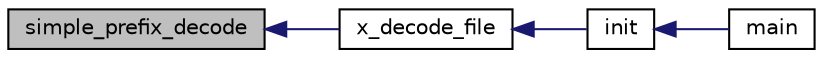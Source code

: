 digraph "simple_prefix_decode"
{
  edge [fontname="Helvetica",fontsize="10",labelfontname="Helvetica",labelfontsize="10"];
  node [fontname="Helvetica",fontsize="10",shape=record];
  rankdir="LR";
  Node1 [label="simple_prefix_decode",height=0.2,width=0.4,color="black", fillcolor="grey75", style="filled" fontcolor="black"];
  Node1 -> Node2 [dir="back",color="midnightblue",fontsize="10",style="solid"];
  Node2 [label="x_decode_file",height=0.2,width=0.4,color="black", fillcolor="white", style="filled",URL="$simple__prefix_8c.html#a1c9ef3bc94f0f14191b5956bb4040867"];
  Node2 -> Node3 [dir="back",color="midnightblue",fontsize="10",style="solid"];
  Node3 [label="init",height=0.2,width=0.4,color="black", fillcolor="white", style="filled",URL="$simple__prefix_8c.html#a9bd5b14908a928a995ad497e7d037394"];
  Node3 -> Node4 [dir="back",color="midnightblue",fontsize="10",style="solid"];
  Node4 [label="main",height=0.2,width=0.4,color="black", fillcolor="white", style="filled",URL="$simple__prefix__decoder_8c.html#a3c04138a5bfe5d72780bb7e82a18e627"];
}
